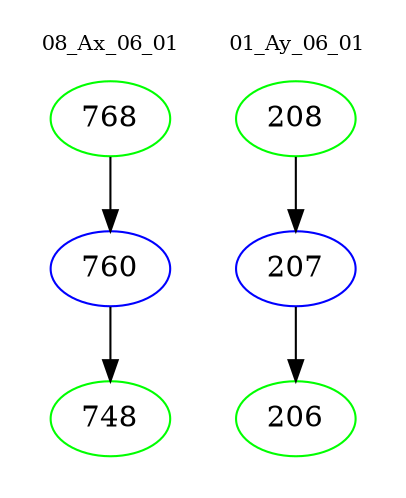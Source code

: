 digraph{
subgraph cluster_0 {
color = white
label = "08_Ax_06_01";
fontsize=10;
T0_768 [label="768", color="green"]
T0_768 -> T0_760 [color="black"]
T0_760 [label="760", color="blue"]
T0_760 -> T0_748 [color="black"]
T0_748 [label="748", color="green"]
}
subgraph cluster_1 {
color = white
label = "01_Ay_06_01";
fontsize=10;
T1_208 [label="208", color="green"]
T1_208 -> T1_207 [color="black"]
T1_207 [label="207", color="blue"]
T1_207 -> T1_206 [color="black"]
T1_206 [label="206", color="green"]
}
}
